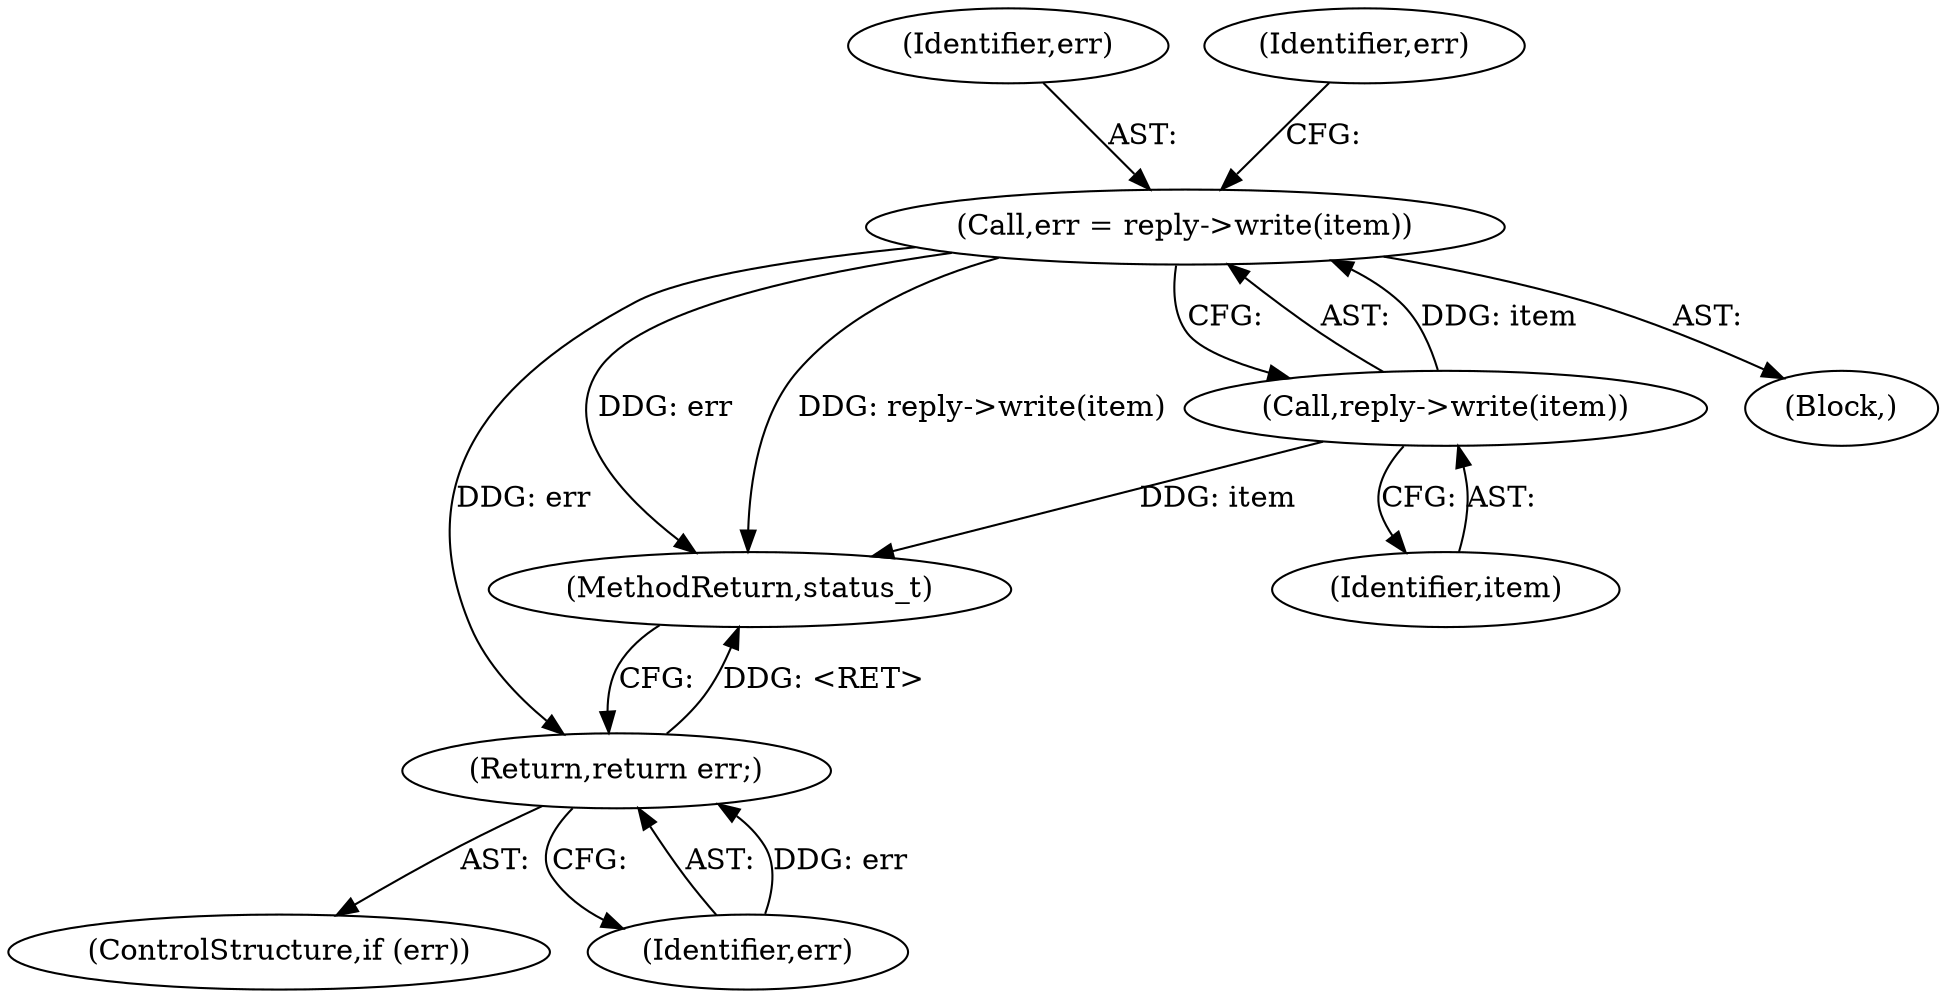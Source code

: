 digraph "0_Android_a30d7d90c4f718e46fb41a99b3d52800e1011b73@API" {
"1000133" [label="(Call,err = reply->write(item))"];
"1000135" [label="(Call,reply->write(item))"];
"1000139" [label="(Return,return err;)"];
"1000137" [label="(ControlStructure,if (err))"];
"1000139" [label="(Return,return err;)"];
"1000134" [label="(Identifier,err)"];
"1000140" [label="(Identifier,err)"];
"1000135" [label="(Call,reply->write(item))"];
"1000110" [label="(Block,)"];
"1000515" [label="(MethodReturn,status_t)"];
"1000136" [label="(Identifier,item)"];
"1000133" [label="(Call,err = reply->write(item))"];
"1000138" [label="(Identifier,err)"];
"1000133" -> "1000110"  [label="AST: "];
"1000133" -> "1000135"  [label="CFG: "];
"1000134" -> "1000133"  [label="AST: "];
"1000135" -> "1000133"  [label="AST: "];
"1000138" -> "1000133"  [label="CFG: "];
"1000133" -> "1000515"  [label="DDG: err"];
"1000133" -> "1000515"  [label="DDG: reply->write(item)"];
"1000135" -> "1000133"  [label="DDG: item"];
"1000133" -> "1000139"  [label="DDG: err"];
"1000135" -> "1000136"  [label="CFG: "];
"1000136" -> "1000135"  [label="AST: "];
"1000135" -> "1000515"  [label="DDG: item"];
"1000139" -> "1000137"  [label="AST: "];
"1000139" -> "1000140"  [label="CFG: "];
"1000140" -> "1000139"  [label="AST: "];
"1000515" -> "1000139"  [label="CFG: "];
"1000139" -> "1000515"  [label="DDG: <RET>"];
"1000140" -> "1000139"  [label="DDG: err"];
}
